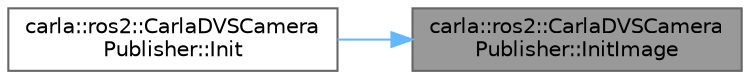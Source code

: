 digraph "carla::ros2::CarlaDVSCameraPublisher::InitImage"
{
 // INTERACTIVE_SVG=YES
 // LATEX_PDF_SIZE
  bgcolor="transparent";
  edge [fontname=Helvetica,fontsize=10,labelfontname=Helvetica,labelfontsize=10];
  node [fontname=Helvetica,fontsize=10,shape=box,height=0.2,width=0.4];
  rankdir="RL";
  Node1 [id="Node000001",label="carla::ros2::CarlaDVSCamera\lPublisher::InitImage",height=0.2,width=0.4,color="gray40", fillcolor="grey60", style="filled", fontcolor="black",tooltip=" "];
  Node1 -> Node2 [id="edge1_Node000001_Node000002",dir="back",color="steelblue1",style="solid",tooltip=" "];
  Node2 [id="Node000002",label="carla::ros2::CarlaDVSCamera\lPublisher::Init",height=0.2,width=0.4,color="grey40", fillcolor="white", style="filled",URL="$dd/d7a/classcarla_1_1ros2_1_1CarlaDVSCameraPublisher.html#aebdf8344e70c1f47052e32b55fbd389d",tooltip=" "];
}
